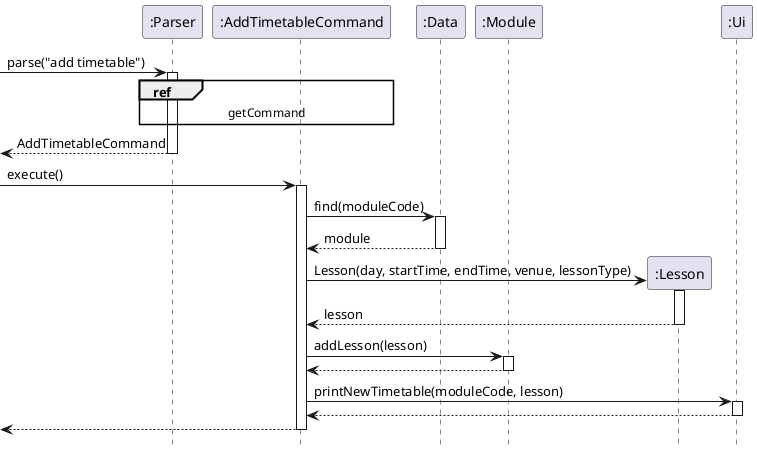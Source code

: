 @startuml

hide footbox

participant ":Parser" as Parser
participant ":AddTimetableCommand" as Command
participant ":Data" as Data
participant ":Module" as Module
participant ":Lesson" as Lesson
participant ":Ui" as Ui


[-> Parser : parse("add timetable")
activate Parser

ref over Parser, Command : getCommand

[<-- Parser : AddTimetableCommand
deactivate Parser

[->Command : execute()
activate Command

Command -> Data : find(moduleCode)
activate Data

Data --> Command : module
deactivate Data


Command -> Lesson ** : Lesson(day, startTime, endTime, venue, lessonType)
activate Lesson

Lesson --> Command : lesson
deactivate Lesson

Command -> Module : addLesson(lesson)
activate Module

Module --> Command
deactivate Module

Command -> Ui : printNewTimetable(moduleCode, lesson)
activate Ui

Ui --> Command
deactivate Ui

[<-- Command
deactivate Command

@enduml